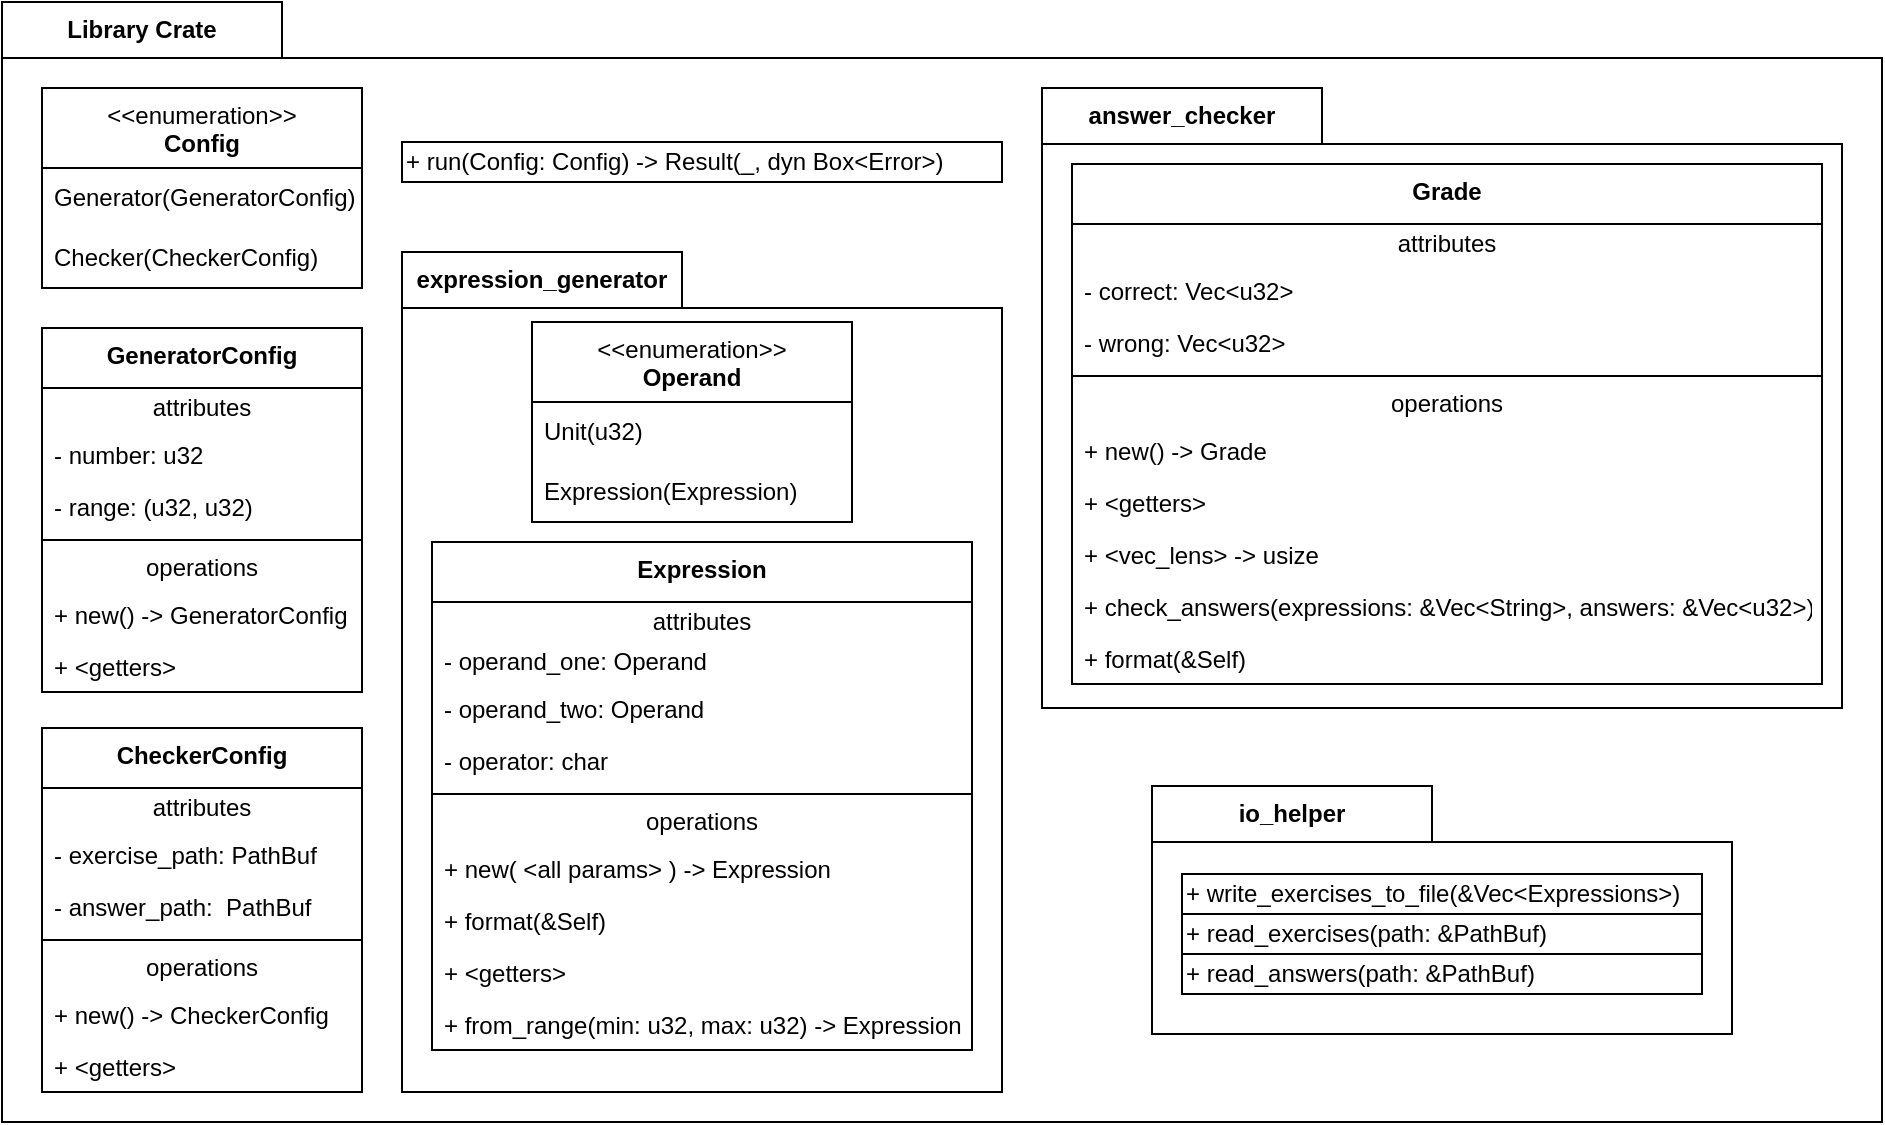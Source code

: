 <mxfile version="21.7.5" type="device">
  <diagram id="C5RBs43oDa-KdzZeNtuy" name="Page-1">
    <mxGraphModel dx="2220" dy="1300" grid="1" gridSize="10" guides="1" tooltips="1" connect="1" arrows="1" fold="1" page="1" pageScale="1" pageWidth="1169" pageHeight="827" math="0" shadow="0">
      <root>
        <mxCell id="WIyWlLk6GJQsqaUBKTNV-0" />
        <mxCell id="WIyWlLk6GJQsqaUBKTNV-1" parent="WIyWlLk6GJQsqaUBKTNV-0" />
        <mxCell id="ddwebMhSTZwenGSOu_lU-53" value="Library Crate" style="shape=folder;fontStyle=1;tabWidth=140;tabHeight=28;tabPosition=left;html=1;boundedLbl=1;labelInHeader=1;container=1;collapsible=0;recursiveResize=0;whiteSpace=wrap;" vertex="1" parent="WIyWlLk6GJQsqaUBKTNV-1">
          <mxGeometry x="114" y="134" width="940" height="560" as="geometry" />
        </mxCell>
        <mxCell id="ddwebMhSTZwenGSOu_lU-13" value="expression_generator" style="shape=folder;fontStyle=1;tabWidth=140;tabHeight=28;tabPosition=left;html=1;boundedLbl=1;labelInHeader=1;container=1;collapsible=0;recursiveResize=0;whiteSpace=wrap;" vertex="1" parent="ddwebMhSTZwenGSOu_lU-53">
          <mxGeometry x="200" y="125" width="300" height="420" as="geometry" />
        </mxCell>
        <mxCell id="ddwebMhSTZwenGSOu_lU-15" value="&lt;b&gt;Expression&lt;/b&gt;" style="swimlane;fontStyle=0;align=center;verticalAlign=top;childLayout=stackLayout;horizontal=1;startSize=30;horizontalStack=0;resizeParent=1;resizeParentMax=0;resizeLast=0;collapsible=0;marginBottom=0;html=1;whiteSpace=wrap;" vertex="1" parent="ddwebMhSTZwenGSOu_lU-13">
          <mxGeometry x="15" y="145" width="270" height="254" as="geometry" />
        </mxCell>
        <mxCell id="ddwebMhSTZwenGSOu_lU-16" value="attributes" style="text;html=1;strokeColor=none;fillColor=none;align=center;verticalAlign=middle;spacingLeft=4;spacingRight=4;overflow=hidden;rotatable=0;points=[[0,0.5],[1,0.5]];portConstraint=eastwest;whiteSpace=wrap;" vertex="1" parent="ddwebMhSTZwenGSOu_lU-15">
          <mxGeometry y="30" width="270" height="20" as="geometry" />
        </mxCell>
        <mxCell id="ddwebMhSTZwenGSOu_lU-17" value="- operand_one: Operand" style="text;html=1;strokeColor=none;fillColor=none;align=left;verticalAlign=middle;spacingLeft=4;spacingRight=4;overflow=hidden;rotatable=0;points=[[0,0.5],[1,0.5]];portConstraint=eastwest;whiteSpace=wrap;" vertex="1" parent="ddwebMhSTZwenGSOu_lU-15">
          <mxGeometry y="50" width="270" height="20" as="geometry" />
        </mxCell>
        <mxCell id="ddwebMhSTZwenGSOu_lU-23" value="- operand_two: Operand" style="text;align=left;verticalAlign=top;spacingLeft=4;spacingRight=4;overflow=hidden;rotatable=0;points=[[0,0.5],[1,0.5]];portConstraint=eastwest;rounded=0;shadow=0;html=0;" vertex="1" parent="ddwebMhSTZwenGSOu_lU-15">
          <mxGeometry y="70" width="270" height="26" as="geometry" />
        </mxCell>
        <mxCell id="ddwebMhSTZwenGSOu_lU-24" value="- operator: char" style="text;align=left;verticalAlign=top;spacingLeft=4;spacingRight=4;overflow=hidden;rotatable=0;points=[[0,0.5],[1,0.5]];portConstraint=eastwest;rounded=0;shadow=0;html=0;" vertex="1" parent="ddwebMhSTZwenGSOu_lU-15">
          <mxGeometry y="96" width="270" height="26" as="geometry" />
        </mxCell>
        <mxCell id="ddwebMhSTZwenGSOu_lU-20" value="" style="line;strokeWidth=1;fillColor=none;align=left;verticalAlign=middle;spacingTop=-1;spacingLeft=3;spacingRight=3;rotatable=0;labelPosition=right;points=[];portConstraint=eastwest;" vertex="1" parent="ddwebMhSTZwenGSOu_lU-15">
          <mxGeometry y="122" width="270" height="8" as="geometry" />
        </mxCell>
        <mxCell id="ddwebMhSTZwenGSOu_lU-21" value="operations" style="text;html=1;strokeColor=none;fillColor=none;align=center;verticalAlign=middle;spacingLeft=4;spacingRight=4;overflow=hidden;rotatable=0;points=[[0,0.5],[1,0.5]];portConstraint=eastwest;whiteSpace=wrap;" vertex="1" parent="ddwebMhSTZwenGSOu_lU-15">
          <mxGeometry y="130" width="270" height="20" as="geometry" />
        </mxCell>
        <mxCell id="zkfFHV4jXpPFQw0GAbJ--5" value="+ new( &lt;all params&gt; ) -&gt; Expression" style="text;align=left;verticalAlign=top;spacingLeft=4;spacingRight=4;overflow=hidden;rotatable=0;points=[[0,0.5],[1,0.5]];portConstraint=eastwest;" parent="ddwebMhSTZwenGSOu_lU-15" vertex="1">
          <mxGeometry y="150" width="270" height="26" as="geometry" />
        </mxCell>
        <mxCell id="ddwebMhSTZwenGSOu_lU-4" value="+ format(&amp;Self)" style="text;align=left;verticalAlign=top;spacingLeft=4;spacingRight=4;overflow=hidden;rotatable=0;points=[[0,0.5],[1,0.5]];portConstraint=eastwest;" vertex="1" parent="ddwebMhSTZwenGSOu_lU-15">
          <mxGeometry y="176" width="270" height="26" as="geometry" />
        </mxCell>
        <mxCell id="ddwebMhSTZwenGSOu_lU-3" value="+ &lt;getters&gt;" style="text;align=left;verticalAlign=top;spacingLeft=4;spacingRight=4;overflow=hidden;rotatable=0;points=[[0,0.5],[1,0.5]];portConstraint=eastwest;" vertex="1" parent="ddwebMhSTZwenGSOu_lU-15">
          <mxGeometry y="202" width="270" height="26" as="geometry" />
        </mxCell>
        <mxCell id="ddwebMhSTZwenGSOu_lU-2" value="+ from_range(min: u32, max: u32) -&gt; Expression" style="text;align=left;verticalAlign=top;spacingLeft=4;spacingRight=4;overflow=hidden;rotatable=0;points=[[0,0.5],[1,0.5]];portConstraint=eastwest;" vertex="1" parent="ddwebMhSTZwenGSOu_lU-15">
          <mxGeometry y="228" width="270" height="26" as="geometry" />
        </mxCell>
        <mxCell id="ddwebMhSTZwenGSOu_lU-85" value="&amp;lt;&amp;lt;enumeration&amp;gt;&amp;gt;&lt;br&gt;&lt;b&gt;Operand&lt;/b&gt;" style="swimlane;fontStyle=0;align=center;verticalAlign=top;childLayout=stackLayout;horizontal=1;startSize=40;horizontalStack=0;resizeParent=1;resizeParentMax=0;resizeLast=0;collapsible=0;marginBottom=0;html=1;whiteSpace=wrap;" vertex="1" parent="ddwebMhSTZwenGSOu_lU-13">
          <mxGeometry x="65" y="35" width="160" height="100" as="geometry" />
        </mxCell>
        <mxCell id="ddwebMhSTZwenGSOu_lU-86" value="Unit(&lt;span style=&quot;text-align: center;&quot;&gt;u32&lt;/span&gt;)" style="text;html=1;strokeColor=none;fillColor=none;align=left;verticalAlign=middle;spacingLeft=4;spacingRight=4;overflow=hidden;rotatable=0;points=[[0,0.5],[1,0.5]];portConstraint=eastwest;whiteSpace=wrap;" vertex="1" parent="ddwebMhSTZwenGSOu_lU-85">
          <mxGeometry y="40" width="160" height="30" as="geometry" />
        </mxCell>
        <mxCell id="ddwebMhSTZwenGSOu_lU-87" value="Expression(&lt;span style=&quot;text-align: center;&quot;&gt;Expression&lt;/span&gt;)" style="text;html=1;strokeColor=none;fillColor=none;align=left;verticalAlign=middle;spacingLeft=4;spacingRight=4;overflow=hidden;rotatable=0;points=[[0,0.5],[1,0.5]];portConstraint=eastwest;whiteSpace=wrap;" vertex="1" parent="ddwebMhSTZwenGSOu_lU-85">
          <mxGeometry y="70" width="160" height="30" as="geometry" />
        </mxCell>
        <mxCell id="ddwebMhSTZwenGSOu_lU-25" value="answer_checker" style="shape=folder;fontStyle=1;tabWidth=140;tabHeight=28;tabPosition=left;html=1;boundedLbl=1;labelInHeader=1;container=1;collapsible=0;recursiveResize=0;whiteSpace=wrap;" vertex="1" parent="ddwebMhSTZwenGSOu_lU-53">
          <mxGeometry x="520" y="43" width="400" height="310" as="geometry" />
        </mxCell>
        <mxCell id="ddwebMhSTZwenGSOu_lU-26" value="&lt;b&gt;Grade&lt;/b&gt;" style="swimlane;fontStyle=0;align=center;verticalAlign=top;childLayout=stackLayout;horizontal=1;startSize=30;horizontalStack=0;resizeParent=1;resizeParentMax=0;resizeLast=0;collapsible=0;marginBottom=0;html=1;whiteSpace=wrap;" vertex="1" parent="ddwebMhSTZwenGSOu_lU-25">
          <mxGeometry x="15" y="38" width="375" height="260" as="geometry" />
        </mxCell>
        <mxCell id="ddwebMhSTZwenGSOu_lU-27" value="attributes" style="text;html=1;strokeColor=none;fillColor=none;align=center;verticalAlign=middle;spacingLeft=4;spacingRight=4;overflow=hidden;rotatable=0;points=[[0,0.5],[1,0.5]];portConstraint=eastwest;whiteSpace=wrap;" vertex="1" parent="ddwebMhSTZwenGSOu_lU-26">
          <mxGeometry y="30" width="375" height="20" as="geometry" />
        </mxCell>
        <mxCell id="zkfFHV4jXpPFQw0GAbJ--18" value="- correct: Vec&lt;u32&gt;" style="text;align=left;verticalAlign=top;spacingLeft=4;spacingRight=4;overflow=hidden;rotatable=0;points=[[0,0.5],[1,0.5]];portConstraint=eastwest;" parent="ddwebMhSTZwenGSOu_lU-26" vertex="1">
          <mxGeometry y="50" width="375" height="26" as="geometry" />
        </mxCell>
        <mxCell id="zkfFHV4jXpPFQw0GAbJ--19" value="- wrong: Vec&lt;u32&gt;" style="text;align=left;verticalAlign=top;spacingLeft=4;spacingRight=4;overflow=hidden;rotatable=0;points=[[0,0.5],[1,0.5]];portConstraint=eastwest;rounded=0;shadow=0;html=0;" parent="ddwebMhSTZwenGSOu_lU-26" vertex="1">
          <mxGeometry y="76" width="375" height="26" as="geometry" />
        </mxCell>
        <mxCell id="ddwebMhSTZwenGSOu_lU-31" value="" style="line;strokeWidth=1;fillColor=none;align=left;verticalAlign=middle;spacingTop=-1;spacingLeft=3;spacingRight=3;rotatable=0;labelPosition=right;points=[];portConstraint=eastwest;" vertex="1" parent="ddwebMhSTZwenGSOu_lU-26">
          <mxGeometry y="102" width="375" height="8" as="geometry" />
        </mxCell>
        <mxCell id="ddwebMhSTZwenGSOu_lU-32" value="operations" style="text;html=1;strokeColor=none;fillColor=none;align=center;verticalAlign=middle;spacingLeft=4;spacingRight=4;overflow=hidden;rotatable=0;points=[[0,0.5],[1,0.5]];portConstraint=eastwest;whiteSpace=wrap;" vertex="1" parent="ddwebMhSTZwenGSOu_lU-26">
          <mxGeometry y="110" width="375" height="20" as="geometry" />
        </mxCell>
        <mxCell id="zkfFHV4jXpPFQw0GAbJ--24" value="+ new() -&gt; Grade" style="text;align=left;verticalAlign=top;spacingLeft=4;spacingRight=4;overflow=hidden;rotatable=0;points=[[0,0.5],[1,0.5]];portConstraint=eastwest;" parent="ddwebMhSTZwenGSOu_lU-26" vertex="1">
          <mxGeometry y="130" width="375" height="26" as="geometry" />
        </mxCell>
        <mxCell id="zkfFHV4jXpPFQw0GAbJ--25" value="+ &lt;getters&gt;" style="text;align=left;verticalAlign=top;spacingLeft=4;spacingRight=4;overflow=hidden;rotatable=0;points=[[0,0.5],[1,0.5]];portConstraint=eastwest;" parent="ddwebMhSTZwenGSOu_lU-26" vertex="1">
          <mxGeometry y="156" width="375" height="26" as="geometry" />
        </mxCell>
        <mxCell id="ddwebMhSTZwenGSOu_lU-5" value="+ &lt;vec_lens&gt; -&gt; usize" style="text;align=left;verticalAlign=top;spacingLeft=4;spacingRight=4;overflow=hidden;rotatable=0;points=[[0,0.5],[1,0.5]];portConstraint=eastwest;" vertex="1" parent="ddwebMhSTZwenGSOu_lU-26">
          <mxGeometry y="182" width="375" height="26" as="geometry" />
        </mxCell>
        <mxCell id="ddwebMhSTZwenGSOu_lU-6" value="+ check_answers(expressions: &amp;Vec&lt;String&gt;, answers: &amp;Vec&lt;u32&gt;)" style="text;align=left;verticalAlign=top;spacingLeft=4;spacingRight=4;overflow=hidden;rotatable=0;points=[[0,0.5],[1,0.5]];portConstraint=eastwest;" vertex="1" parent="ddwebMhSTZwenGSOu_lU-26">
          <mxGeometry y="208" width="375" height="26" as="geometry" />
        </mxCell>
        <mxCell id="ddwebMhSTZwenGSOu_lU-7" value="+ format(&amp;Self)" style="text;align=left;verticalAlign=top;spacingLeft=4;spacingRight=4;overflow=hidden;rotatable=0;points=[[0,0.5],[1,0.5]];portConstraint=eastwest;" vertex="1" parent="ddwebMhSTZwenGSOu_lU-26">
          <mxGeometry y="234" width="375" height="26" as="geometry" />
        </mxCell>
        <mxCell id="ddwebMhSTZwenGSOu_lU-37" value="io_helper" style="shape=folder;fontStyle=1;tabWidth=140;tabHeight=28;tabPosition=left;html=1;boundedLbl=1;labelInHeader=1;container=1;collapsible=0;recursiveResize=0;whiteSpace=wrap;" vertex="1" parent="ddwebMhSTZwenGSOu_lU-53">
          <mxGeometry x="575" y="392" width="290" height="124" as="geometry" />
        </mxCell>
        <mxCell id="ddwebMhSTZwenGSOu_lU-50" value="+ write_exercises_to_file(&amp;amp;Vec&amp;lt;Expressions&amp;gt;)" style="shape=partialRectangle;html=1;top=1;align=left;" vertex="1" parent="ddwebMhSTZwenGSOu_lU-37">
          <mxGeometry x="15" y="44" width="260" height="20" as="geometry" />
        </mxCell>
        <mxCell id="ddwebMhSTZwenGSOu_lU-51" value="+ read_exercises(path: &amp;amp;PathBuf)" style="shape=partialRectangle;html=1;top=1;align=left;" vertex="1" parent="ddwebMhSTZwenGSOu_lU-37">
          <mxGeometry x="15" y="64" width="260" height="20" as="geometry" />
        </mxCell>
        <mxCell id="ddwebMhSTZwenGSOu_lU-52" value="+ read_answers(path: &amp;amp;PathBuf)" style="shape=partialRectangle;html=1;top=1;align=left;" vertex="1" parent="ddwebMhSTZwenGSOu_lU-37">
          <mxGeometry x="15" y="84" width="260" height="20" as="geometry" />
        </mxCell>
        <mxCell id="ddwebMhSTZwenGSOu_lU-10" value="&amp;lt;&amp;lt;enumeration&amp;gt;&amp;gt;&lt;br&gt;&lt;b&gt;Config&lt;/b&gt;" style="swimlane;fontStyle=0;align=center;verticalAlign=top;childLayout=stackLayout;horizontal=1;startSize=40;horizontalStack=0;resizeParent=1;resizeParentMax=0;resizeLast=0;collapsible=0;marginBottom=0;html=1;whiteSpace=wrap;" vertex="1" parent="ddwebMhSTZwenGSOu_lU-53">
          <mxGeometry x="20" y="43" width="160" height="100" as="geometry" />
        </mxCell>
        <mxCell id="ddwebMhSTZwenGSOu_lU-11" value="Generator(&lt;span style=&quot;text-align: center;&quot;&gt;GeneratorConfig&lt;/span&gt;)" style="text;html=1;strokeColor=none;fillColor=none;align=left;verticalAlign=middle;spacingLeft=4;spacingRight=4;overflow=hidden;rotatable=0;points=[[0,0.5],[1,0.5]];portConstraint=eastwest;whiteSpace=wrap;" vertex="1" parent="ddwebMhSTZwenGSOu_lU-10">
          <mxGeometry y="40" width="160" height="30" as="geometry" />
        </mxCell>
        <mxCell id="ddwebMhSTZwenGSOu_lU-12" value="Checker(&lt;span style=&quot;text-align: center;&quot;&gt;CheckerConfig&lt;/span&gt;)" style="text;html=1;strokeColor=none;fillColor=none;align=left;verticalAlign=middle;spacingLeft=4;spacingRight=4;overflow=hidden;rotatable=0;points=[[0,0.5],[1,0.5]];portConstraint=eastwest;whiteSpace=wrap;" vertex="1" parent="ddwebMhSTZwenGSOu_lU-10">
          <mxGeometry y="70" width="160" height="30" as="geometry" />
        </mxCell>
        <mxCell id="ddwebMhSTZwenGSOu_lU-66" value="&lt;b&gt;GeneratorConfig&lt;/b&gt;" style="swimlane;fontStyle=0;align=center;verticalAlign=top;childLayout=stackLayout;horizontal=1;startSize=30;horizontalStack=0;resizeParent=1;resizeParentMax=0;resizeLast=0;collapsible=0;marginBottom=0;html=1;whiteSpace=wrap;" vertex="1" parent="ddwebMhSTZwenGSOu_lU-53">
          <mxGeometry x="20" y="163" width="160" height="182" as="geometry" />
        </mxCell>
        <mxCell id="ddwebMhSTZwenGSOu_lU-67" value="attributes" style="text;html=1;strokeColor=none;fillColor=none;align=center;verticalAlign=middle;spacingLeft=4;spacingRight=4;overflow=hidden;rotatable=0;points=[[0,0.5],[1,0.5]];portConstraint=eastwest;whiteSpace=wrap;" vertex="1" parent="ddwebMhSTZwenGSOu_lU-66">
          <mxGeometry y="30" width="160" height="20" as="geometry" />
        </mxCell>
        <mxCell id="ddwebMhSTZwenGSOu_lU-68" value="- number: u32" style="text;align=left;verticalAlign=top;spacingLeft=4;spacingRight=4;overflow=hidden;rotatable=0;points=[[0,0.5],[1,0.5]];portConstraint=eastwest;" vertex="1" parent="ddwebMhSTZwenGSOu_lU-66">
          <mxGeometry y="50" width="160" height="26" as="geometry" />
        </mxCell>
        <mxCell id="ddwebMhSTZwenGSOu_lU-69" value="- range: (u32, u32)" style="text;align=left;verticalAlign=top;spacingLeft=4;spacingRight=4;overflow=hidden;rotatable=0;points=[[0,0.5],[1,0.5]];portConstraint=eastwest;rounded=0;shadow=0;html=0;" vertex="1" parent="ddwebMhSTZwenGSOu_lU-66">
          <mxGeometry y="76" width="160" height="26" as="geometry" />
        </mxCell>
        <mxCell id="ddwebMhSTZwenGSOu_lU-70" value="" style="line;strokeWidth=1;fillColor=none;align=left;verticalAlign=middle;spacingTop=-1;spacingLeft=3;spacingRight=3;rotatable=0;labelPosition=right;points=[];portConstraint=eastwest;" vertex="1" parent="ddwebMhSTZwenGSOu_lU-66">
          <mxGeometry y="102" width="160" height="8" as="geometry" />
        </mxCell>
        <mxCell id="ddwebMhSTZwenGSOu_lU-71" value="operations" style="text;html=1;strokeColor=none;fillColor=none;align=center;verticalAlign=middle;spacingLeft=4;spacingRight=4;overflow=hidden;rotatable=0;points=[[0,0.5],[1,0.5]];portConstraint=eastwest;whiteSpace=wrap;" vertex="1" parent="ddwebMhSTZwenGSOu_lU-66">
          <mxGeometry y="110" width="160" height="20" as="geometry" />
        </mxCell>
        <mxCell id="ddwebMhSTZwenGSOu_lU-72" value="+ new() -&gt; GeneratorConfig" style="text;align=left;verticalAlign=top;spacingLeft=4;spacingRight=4;overflow=hidden;rotatable=0;points=[[0,0.5],[1,0.5]];portConstraint=eastwest;" vertex="1" parent="ddwebMhSTZwenGSOu_lU-66">
          <mxGeometry y="130" width="160" height="26" as="geometry" />
        </mxCell>
        <mxCell id="ddwebMhSTZwenGSOu_lU-73" value="+ &lt;getters&gt;" style="text;align=left;verticalAlign=top;spacingLeft=4;spacingRight=4;overflow=hidden;rotatable=0;points=[[0,0.5],[1,0.5]];portConstraint=eastwest;" vertex="1" parent="ddwebMhSTZwenGSOu_lU-66">
          <mxGeometry y="156" width="160" height="26" as="geometry" />
        </mxCell>
        <mxCell id="ddwebMhSTZwenGSOu_lU-77" value="&lt;b&gt;CheckerConfig&lt;/b&gt;" style="swimlane;fontStyle=0;align=center;verticalAlign=top;childLayout=stackLayout;horizontal=1;startSize=30;horizontalStack=0;resizeParent=1;resizeParentMax=0;resizeLast=0;collapsible=0;marginBottom=0;html=1;whiteSpace=wrap;" vertex="1" parent="ddwebMhSTZwenGSOu_lU-53">
          <mxGeometry x="20" y="363" width="160" height="182" as="geometry" />
        </mxCell>
        <mxCell id="ddwebMhSTZwenGSOu_lU-78" value="attributes" style="text;html=1;strokeColor=none;fillColor=none;align=center;verticalAlign=middle;spacingLeft=4;spacingRight=4;overflow=hidden;rotatable=0;points=[[0,0.5],[1,0.5]];portConstraint=eastwest;whiteSpace=wrap;" vertex="1" parent="ddwebMhSTZwenGSOu_lU-77">
          <mxGeometry y="30" width="160" height="20" as="geometry" />
        </mxCell>
        <mxCell id="ddwebMhSTZwenGSOu_lU-79" value="- exercise_path: PathBuf" style="text;align=left;verticalAlign=top;spacingLeft=4;spacingRight=4;overflow=hidden;rotatable=0;points=[[0,0.5],[1,0.5]];portConstraint=eastwest;" vertex="1" parent="ddwebMhSTZwenGSOu_lU-77">
          <mxGeometry y="50" width="160" height="26" as="geometry" />
        </mxCell>
        <mxCell id="ddwebMhSTZwenGSOu_lU-80" value="- answer_path:  PathBuf" style="text;align=left;verticalAlign=top;spacingLeft=4;spacingRight=4;overflow=hidden;rotatable=0;points=[[0,0.5],[1,0.5]];portConstraint=eastwest;rounded=0;shadow=0;html=0;" vertex="1" parent="ddwebMhSTZwenGSOu_lU-77">
          <mxGeometry y="76" width="160" height="26" as="geometry" />
        </mxCell>
        <mxCell id="ddwebMhSTZwenGSOu_lU-81" value="" style="line;strokeWidth=1;fillColor=none;align=left;verticalAlign=middle;spacingTop=-1;spacingLeft=3;spacingRight=3;rotatable=0;labelPosition=right;points=[];portConstraint=eastwest;" vertex="1" parent="ddwebMhSTZwenGSOu_lU-77">
          <mxGeometry y="102" width="160" height="8" as="geometry" />
        </mxCell>
        <mxCell id="ddwebMhSTZwenGSOu_lU-82" value="operations" style="text;html=1;strokeColor=none;fillColor=none;align=center;verticalAlign=middle;spacingLeft=4;spacingRight=4;overflow=hidden;rotatable=0;points=[[0,0.5],[1,0.5]];portConstraint=eastwest;whiteSpace=wrap;" vertex="1" parent="ddwebMhSTZwenGSOu_lU-77">
          <mxGeometry y="110" width="160" height="20" as="geometry" />
        </mxCell>
        <mxCell id="ddwebMhSTZwenGSOu_lU-83" value="+ new() -&gt; CheckerConfig" style="text;align=left;verticalAlign=top;spacingLeft=4;spacingRight=4;overflow=hidden;rotatable=0;points=[[0,0.5],[1,0.5]];portConstraint=eastwest;" vertex="1" parent="ddwebMhSTZwenGSOu_lU-77">
          <mxGeometry y="130" width="160" height="26" as="geometry" />
        </mxCell>
        <mxCell id="ddwebMhSTZwenGSOu_lU-84" value="+ &lt;getters&gt;" style="text;align=left;verticalAlign=top;spacingLeft=4;spacingRight=4;overflow=hidden;rotatable=0;points=[[0,0.5],[1,0.5]];portConstraint=eastwest;" vertex="1" parent="ddwebMhSTZwenGSOu_lU-77">
          <mxGeometry y="156" width="160" height="26" as="geometry" />
        </mxCell>
        <mxCell id="ddwebMhSTZwenGSOu_lU-88" value="+ run(Config: Config) -&amp;gt; Result(_, dyn Box&amp;lt;Error&amp;gt;)" style="shape=partialRectangle;html=1;top=1;align=left;" vertex="1" parent="ddwebMhSTZwenGSOu_lU-53">
          <mxGeometry x="200" y="70" width="300" height="20" as="geometry" />
        </mxCell>
      </root>
    </mxGraphModel>
  </diagram>
</mxfile>
